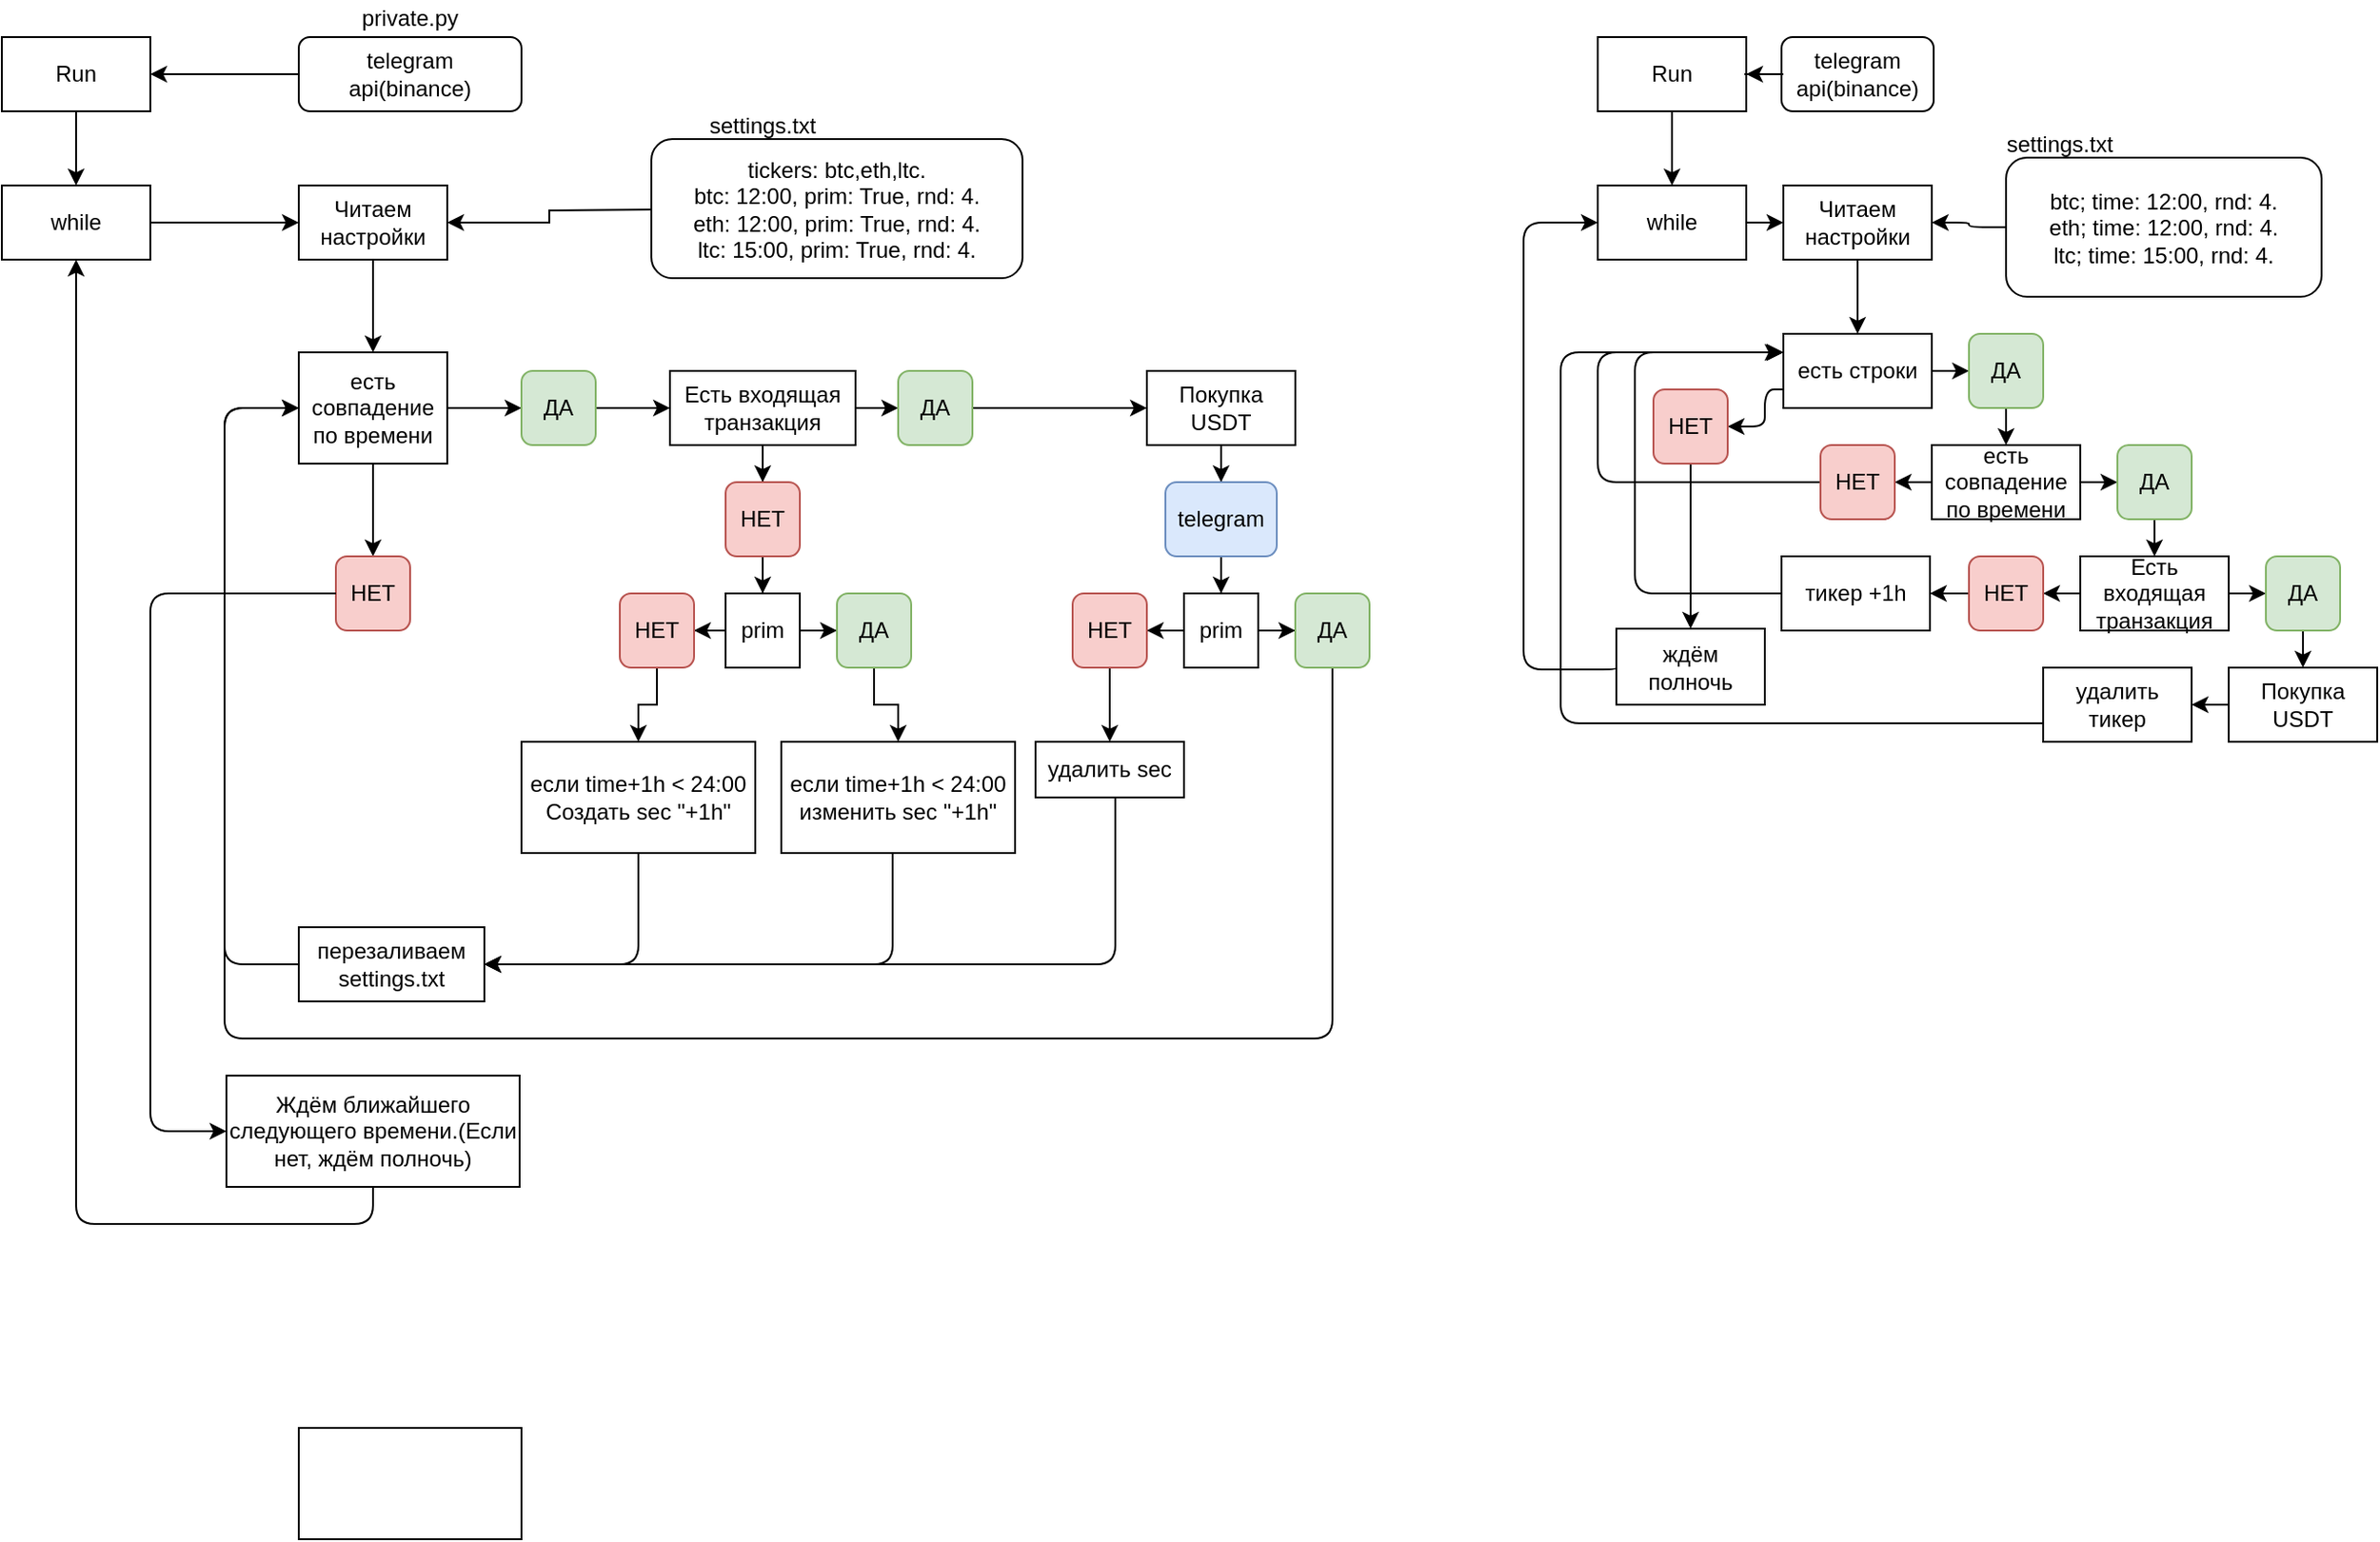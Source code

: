 <mxfile version="12.2.2" type="device" pages="1"><diagram id="qvnnj47Lhl9OOOQNGZSp" name="Page-1"><mxGraphModel dx="1408" dy="808" grid="1" gridSize="10" guides="1" tooltips="1" connect="1" arrows="1" fold="1" page="1" pageScale="1" pageWidth="827" pageHeight="1169" math="0" shadow="0"><root><mxCell id="0"/><mxCell id="1" parent="0"/><mxCell id="5cqpdecEakmWWzDcp41v-21" value="" style="edgeStyle=orthogonalEdgeStyle;rounded=0;orthogonalLoop=1;jettySize=auto;html=1;" parent="1" source="5cqpdecEakmWWzDcp41v-2" target="5cqpdecEakmWWzDcp41v-15" edge="1"><mxGeometry relative="1" as="geometry"/></mxCell><mxCell id="5cqpdecEakmWWzDcp41v-2" value="Run" style="rounded=0;whiteSpace=wrap;html=1;" parent="1" vertex="1"><mxGeometry x="40" y="40" width="80" height="40" as="geometry"/></mxCell><mxCell id="5cqpdecEakmWWzDcp41v-5" value="" style="group" parent="1" vertex="1" connectable="0"><mxGeometry x="200" y="20" width="120" height="60" as="geometry"/></mxCell><mxCell id="5cqpdecEakmWWzDcp41v-3" value="telegram&lt;br&gt;api(binance)" style="rounded=1;whiteSpace=wrap;html=1;" parent="5cqpdecEakmWWzDcp41v-5" vertex="1"><mxGeometry y="20" width="120" height="40" as="geometry"/></mxCell><mxCell id="5cqpdecEakmWWzDcp41v-4" value="private.py" style="text;html=1;strokeColor=none;fillColor=none;align=center;verticalAlign=middle;whiteSpace=wrap;rounded=0;" parent="5cqpdecEakmWWzDcp41v-5" vertex="1"><mxGeometry width="120" height="20" as="geometry"/></mxCell><mxCell id="5cqpdecEakmWWzDcp41v-33" value="" style="edgeStyle=orthogonalEdgeStyle;rounded=0;orthogonalLoop=1;jettySize=auto;html=1;" parent="1" source="5cqpdecEakmWWzDcp41v-18" target="5cqpdecEakmWWzDcp41v-32" edge="1"><mxGeometry relative="1" as="geometry"/></mxCell><mxCell id="5cqpdecEakmWWzDcp41v-18" value="Читаем настройки" style="rounded=0;whiteSpace=wrap;html=1;" parent="1" vertex="1"><mxGeometry x="200" y="120" width="80" height="40" as="geometry"/></mxCell><mxCell id="5cqpdecEakmWWzDcp41v-27" value="" style="edgeStyle=orthogonalEdgeStyle;rounded=0;orthogonalLoop=1;jettySize=auto;html=1;" parent="1" source="5cqpdecEakmWWzDcp41v-15" target="5cqpdecEakmWWzDcp41v-18" edge="1"><mxGeometry relative="1" as="geometry"/></mxCell><mxCell id="5cqpdecEakmWWzDcp41v-15" value="while" style="rounded=0;whiteSpace=wrap;html=1;" parent="1" vertex="1"><mxGeometry x="40" y="120" width="80" height="40" as="geometry"/></mxCell><mxCell id="5cqpdecEakmWWzDcp41v-28" value="" style="edgeStyle=orthogonalEdgeStyle;rounded=0;orthogonalLoop=1;jettySize=auto;html=1;" parent="1" target="5cqpdecEakmWWzDcp41v-18" edge="1"><mxGeometry relative="1" as="geometry"><mxPoint x="390" y="133" as="sourcePoint"/></mxGeometry></mxCell><mxCell id="5cqpdecEakmWWzDcp41v-31" value="" style="edgeStyle=orthogonalEdgeStyle;rounded=0;orthogonalLoop=1;jettySize=auto;html=1;" parent="1" source="5cqpdecEakmWWzDcp41v-3" target="5cqpdecEakmWWzDcp41v-2" edge="1"><mxGeometry relative="1" as="geometry"/></mxCell><mxCell id="5cqpdecEakmWWzDcp41v-81" value="" style="edgeStyle=orthogonalEdgeStyle;rounded=0;orthogonalLoop=1;jettySize=auto;html=1;" parent="1" source="5cqpdecEakmWWzDcp41v-32" target="5cqpdecEakmWWzDcp41v-80" edge="1"><mxGeometry relative="1" as="geometry"/></mxCell><mxCell id="5cqpdecEakmWWzDcp41v-84" value="" style="edgeStyle=orthogonalEdgeStyle;rounded=0;orthogonalLoop=1;jettySize=auto;html=1;" parent="1" source="5cqpdecEakmWWzDcp41v-32" target="5cqpdecEakmWWzDcp41v-83" edge="1"><mxGeometry relative="1" as="geometry"/></mxCell><mxCell id="5cqpdecEakmWWzDcp41v-32" value="есть совпадение по времени" style="rounded=0;whiteSpace=wrap;html=1;" parent="1" vertex="1"><mxGeometry x="200" y="210" width="80" height="60" as="geometry"/></mxCell><mxCell id="5cqpdecEakmWWzDcp41v-40" value="" style="edgeStyle=orthogonalEdgeStyle;rounded=0;orthogonalLoop=1;jettySize=auto;html=1;" parent="1" source="5cqpdecEakmWWzDcp41v-34" target="5cqpdecEakmWWzDcp41v-38" edge="1"><mxGeometry relative="1" as="geometry"/></mxCell><mxCell id="5cqpdecEakmWWzDcp41v-41" value="" style="edgeStyle=orthogonalEdgeStyle;rounded=0;orthogonalLoop=1;jettySize=auto;html=1;" parent="1" source="5cqpdecEakmWWzDcp41v-34" target="5cqpdecEakmWWzDcp41v-37" edge="1"><mxGeometry relative="1" as="geometry"/></mxCell><mxCell id="5cqpdecEakmWWzDcp41v-34" value="Есть входящая транзакция" style="rounded=0;whiteSpace=wrap;html=1;" parent="1" vertex="1"><mxGeometry x="400" y="220" width="100" height="40" as="geometry"/></mxCell><mxCell id="5cqpdecEakmWWzDcp41v-57" value="" style="edgeStyle=orthogonalEdgeStyle;rounded=0;orthogonalLoop=1;jettySize=auto;html=1;entryX=0;entryY=0.5;entryDx=0;entryDy=0;" parent="1" source="5cqpdecEakmWWzDcp41v-37" target="5cqpdecEakmWWzDcp41v-58" edge="1"><mxGeometry relative="1" as="geometry"><mxPoint x="580" y="240" as="targetPoint"/></mxGeometry></mxCell><mxCell id="5cqpdecEakmWWzDcp41v-37" value="ДА" style="rounded=1;whiteSpace=wrap;html=1;fillColor=#d5e8d4;strokeColor=#82b366;" parent="1" vertex="1"><mxGeometry x="523" y="220" width="40" height="40" as="geometry"/></mxCell><mxCell id="5cqpdecEakmWWzDcp41v-44" value="" style="edgeStyle=orthogonalEdgeStyle;rounded=0;orthogonalLoop=1;jettySize=auto;html=1;" parent="1" source="5cqpdecEakmWWzDcp41v-38" target="5cqpdecEakmWWzDcp41v-42" edge="1"><mxGeometry relative="1" as="geometry"/></mxCell><mxCell id="5cqpdecEakmWWzDcp41v-38" value="НЕТ" style="rounded=1;whiteSpace=wrap;html=1;fillColor=#f8cecc;strokeColor=#b85450;" parent="1" vertex="1"><mxGeometry x="430" y="280" width="40" height="40" as="geometry"/></mxCell><mxCell id="5cqpdecEakmWWzDcp41v-47" value="" style="edgeStyle=orthogonalEdgeStyle;rounded=0;orthogonalLoop=1;jettySize=auto;html=1;" parent="1" source="5cqpdecEakmWWzDcp41v-42" target="5cqpdecEakmWWzDcp41v-46" edge="1"><mxGeometry relative="1" as="geometry"/></mxCell><mxCell id="5cqpdecEakmWWzDcp41v-48" value="" style="edgeStyle=orthogonalEdgeStyle;rounded=0;orthogonalLoop=1;jettySize=auto;html=1;" parent="1" source="5cqpdecEakmWWzDcp41v-42" target="5cqpdecEakmWWzDcp41v-45" edge="1"><mxGeometry relative="1" as="geometry"/></mxCell><mxCell id="5cqpdecEakmWWzDcp41v-42" value="prim" style="rounded=0;whiteSpace=wrap;html=1;" parent="1" vertex="1"><mxGeometry x="430" y="340" width="40" height="40" as="geometry"/></mxCell><mxCell id="5cqpdecEakmWWzDcp41v-52" value="" style="edgeStyle=orthogonalEdgeStyle;rounded=0;orthogonalLoop=1;jettySize=auto;html=1;entryX=0.5;entryY=0;entryDx=0;entryDy=0;" parent="1" source="5cqpdecEakmWWzDcp41v-45" target="5cqpdecEakmWWzDcp41v-51" edge="1"><mxGeometry relative="1" as="geometry"/></mxCell><mxCell id="5cqpdecEakmWWzDcp41v-45" value="ДА" style="rounded=1;whiteSpace=wrap;html=1;fillColor=#d5e8d4;strokeColor=#82b366;" parent="1" vertex="1"><mxGeometry x="490" y="340" width="40" height="40" as="geometry"/></mxCell><mxCell id="5cqpdecEakmWWzDcp41v-50" value="" style="edgeStyle=orthogonalEdgeStyle;rounded=0;orthogonalLoop=1;jettySize=auto;html=1;entryX=0.5;entryY=0;entryDx=0;entryDy=0;" parent="1" source="5cqpdecEakmWWzDcp41v-46" target="5cqpdecEakmWWzDcp41v-49" edge="1"><mxGeometry relative="1" as="geometry"/></mxCell><mxCell id="5cqpdecEakmWWzDcp41v-46" value="НЕТ" style="rounded=1;whiteSpace=wrap;html=1;fillColor=#f8cecc;strokeColor=#b85450;" parent="1" vertex="1"><mxGeometry x="373" y="340" width="40" height="40" as="geometry"/></mxCell><mxCell id="5cqpdecEakmWWzDcp41v-75" value="" style="edgeStyle=orthogonalEdgeStyle;rounded=1;orthogonalLoop=1;jettySize=auto;html=1;entryX=1;entryY=0.5;entryDx=0;entryDy=0;exitX=0.5;exitY=1;exitDx=0;exitDy=0;" parent="1" source="5cqpdecEakmWWzDcp41v-49" target="5cqpdecEakmWWzDcp41v-72" edge="1"><mxGeometry relative="1" as="geometry"><mxPoint x="383" y="560" as="targetPoint"/></mxGeometry></mxCell><mxCell id="5cqpdecEakmWWzDcp41v-49" value="если time+1h &amp;lt; 24:00&lt;br&gt;Создать sec &quot;+1h&quot;&lt;br&gt;" style="rounded=0;whiteSpace=wrap;html=1;" parent="1" vertex="1"><mxGeometry x="320" y="420" width="126" height="60" as="geometry"/></mxCell><mxCell id="5cqpdecEakmWWzDcp41v-76" value="" style="edgeStyle=orthogonalEdgeStyle;rounded=1;orthogonalLoop=1;jettySize=auto;html=1;entryX=1;entryY=0.5;entryDx=0;entryDy=0;" parent="1" source="5cqpdecEakmWWzDcp41v-51" target="5cqpdecEakmWWzDcp41v-72" edge="1"><mxGeometry relative="1" as="geometry"><mxPoint x="523" y="560" as="targetPoint"/><Array as="points"><mxPoint x="520" y="540"/></Array></mxGeometry></mxCell><mxCell id="5cqpdecEakmWWzDcp41v-51" value="если time+1h &amp;lt; 24:00&lt;br&gt;изменить sec &quot;+1h&quot;" style="rounded=0;whiteSpace=wrap;html=1;" parent="1" vertex="1"><mxGeometry x="460" y="420" width="126" height="60" as="geometry"/></mxCell><mxCell id="5cqpdecEakmWWzDcp41v-61" value="" style="edgeStyle=orthogonalEdgeStyle;rounded=0;orthogonalLoop=1;jettySize=auto;html=1;" parent="1" source="5cqpdecEakmWWzDcp41v-58" target="5cqpdecEakmWWzDcp41v-60" edge="1"><mxGeometry relative="1" as="geometry"/></mxCell><mxCell id="5cqpdecEakmWWzDcp41v-58" value="Покупка USDT" style="rounded=0;whiteSpace=wrap;html=1;" parent="1" vertex="1"><mxGeometry x="657" y="220" width="80" height="40" as="geometry"/></mxCell><mxCell id="5cqpdecEakmWWzDcp41v-63" value="" style="edgeStyle=orthogonalEdgeStyle;rounded=0;orthogonalLoop=1;jettySize=auto;html=1;" parent="1" source="5cqpdecEakmWWzDcp41v-60" target="5cqpdecEakmWWzDcp41v-62" edge="1"><mxGeometry relative="1" as="geometry"/></mxCell><mxCell id="5cqpdecEakmWWzDcp41v-60" value="telegram" style="rounded=1;whiteSpace=wrap;html=1;fillColor=#dae8fc;strokeColor=#6c8ebf;" parent="1" vertex="1"><mxGeometry x="667" y="280" width="60" height="40" as="geometry"/></mxCell><mxCell id="5cqpdecEakmWWzDcp41v-65" value="" style="edgeStyle=orthogonalEdgeStyle;rounded=0;orthogonalLoop=1;jettySize=auto;html=1;" parent="1" source="5cqpdecEakmWWzDcp41v-62" target="5cqpdecEakmWWzDcp41v-64" edge="1"><mxGeometry relative="1" as="geometry"/></mxCell><mxCell id="5cqpdecEakmWWzDcp41v-69" value="" style="edgeStyle=orthogonalEdgeStyle;rounded=0;orthogonalLoop=1;jettySize=auto;html=1;" parent="1" source="5cqpdecEakmWWzDcp41v-62" target="5cqpdecEakmWWzDcp41v-66" edge="1"><mxGeometry relative="1" as="geometry"/></mxCell><mxCell id="5cqpdecEakmWWzDcp41v-62" value="prim" style="rounded=0;whiteSpace=wrap;html=1;" parent="1" vertex="1"><mxGeometry x="677" y="340" width="40" height="40" as="geometry"/></mxCell><mxCell id="5cqpdecEakmWWzDcp41v-78" value="" style="edgeStyle=orthogonalEdgeStyle;rounded=1;orthogonalLoop=1;jettySize=auto;html=1;" parent="1" source="5cqpdecEakmWWzDcp41v-64" edge="1"><mxGeometry relative="1" as="geometry"><mxPoint x="200" y="240" as="targetPoint"/><Array as="points"><mxPoint x="757" y="580"/><mxPoint x="160" y="580"/><mxPoint x="160" y="240"/></Array></mxGeometry></mxCell><mxCell id="5cqpdecEakmWWzDcp41v-64" value="ДА" style="rounded=1;whiteSpace=wrap;html=1;fillColor=#d5e8d4;strokeColor=#82b366;" parent="1" vertex="1"><mxGeometry x="737" y="340" width="40" height="40" as="geometry"/></mxCell><mxCell id="5cqpdecEakmWWzDcp41v-71" value="" style="edgeStyle=orthogonalEdgeStyle;rounded=0;orthogonalLoop=1;jettySize=auto;html=1;" parent="1" source="5cqpdecEakmWWzDcp41v-66" target="5cqpdecEakmWWzDcp41v-70" edge="1"><mxGeometry relative="1" as="geometry"/></mxCell><mxCell id="5cqpdecEakmWWzDcp41v-66" value="НЕТ" style="rounded=1;whiteSpace=wrap;html=1;fillColor=#f8cecc;strokeColor=#b85450;" parent="1" vertex="1"><mxGeometry x="617" y="340" width="40" height="40" as="geometry"/></mxCell><mxCell id="5cqpdecEakmWWzDcp41v-77" value="" style="edgeStyle=orthogonalEdgeStyle;rounded=1;orthogonalLoop=1;jettySize=auto;html=1;entryX=1;entryY=0.5;entryDx=0;entryDy=0;" parent="1" source="5cqpdecEakmWWzDcp41v-70" target="5cqpdecEakmWWzDcp41v-72" edge="1"><mxGeometry relative="1" as="geometry"><mxPoint x="640" y="540" as="targetPoint"/><Array as="points"><mxPoint x="640" y="540"/></Array></mxGeometry></mxCell><mxCell id="5cqpdecEakmWWzDcp41v-70" value="удалить sec" style="rounded=0;whiteSpace=wrap;html=1;" parent="1" vertex="1"><mxGeometry x="597" y="420" width="80" height="30" as="geometry"/></mxCell><mxCell id="5cqpdecEakmWWzDcp41v-72" value="перезаливаем settings.txt" style="rounded=0;whiteSpace=wrap;html=1;" parent="1" vertex="1"><mxGeometry x="200" y="520" width="100" height="40" as="geometry"/></mxCell><mxCell id="5cqpdecEakmWWzDcp41v-73" value="" style="endArrow=classic;html=1;entryX=0;entryY=0.5;entryDx=0;entryDy=0;exitX=0;exitY=0.5;exitDx=0;exitDy=0;" parent="1" source="5cqpdecEakmWWzDcp41v-72" target="5cqpdecEakmWWzDcp41v-32" edge="1"><mxGeometry width="50" height="50" relative="1" as="geometry"><mxPoint x="40" y="630" as="sourcePoint"/><mxPoint x="90" y="580" as="targetPoint"/><Array as="points"><mxPoint x="160" y="540"/><mxPoint x="160" y="400"/><mxPoint x="160" y="240"/></Array></mxGeometry></mxCell><mxCell id="5cqpdecEakmWWzDcp41v-88" value="" style="edgeStyle=orthogonalEdgeStyle;rounded=1;orthogonalLoop=1;jettySize=auto;html=1;entryX=0.5;entryY=1;entryDx=0;entryDy=0;" parent="1" source="5cqpdecEakmWWzDcp41v-79" target="5cqpdecEakmWWzDcp41v-15" edge="1"><mxGeometry relative="1" as="geometry"><mxPoint x="240" y="740" as="targetPoint"/><Array as="points"><mxPoint x="240" y="680"/><mxPoint x="80" y="680"/></Array></mxGeometry></mxCell><mxCell id="5cqpdecEakmWWzDcp41v-79" value="&lt;span style=&quot;white-space: normal&quot;&gt;Ждём ближайшего следующего времени.(Если нет, ждём полночь)&lt;/span&gt;" style="rounded=0;whiteSpace=wrap;html=1;" parent="1" vertex="1"><mxGeometry x="161" y="600" width="158" height="60" as="geometry"/></mxCell><mxCell id="5cqpdecEakmWWzDcp41v-82" value="" style="edgeStyle=orthogonalEdgeStyle;rounded=0;orthogonalLoop=1;jettySize=auto;html=1;" parent="1" source="5cqpdecEakmWWzDcp41v-80" target="5cqpdecEakmWWzDcp41v-34" edge="1"><mxGeometry relative="1" as="geometry"/></mxCell><mxCell id="5cqpdecEakmWWzDcp41v-80" value="ДА" style="rounded=1;whiteSpace=wrap;html=1;fillColor=#d5e8d4;strokeColor=#82b366;" parent="1" vertex="1"><mxGeometry x="320" y="220" width="40" height="40" as="geometry"/></mxCell><mxCell id="5cqpdecEakmWWzDcp41v-83" value="НЕТ" style="rounded=1;whiteSpace=wrap;html=1;fillColor=#f8cecc;strokeColor=#b85450;" parent="1" vertex="1"><mxGeometry x="220" y="320" width="40" height="40" as="geometry"/></mxCell><mxCell id="5cqpdecEakmWWzDcp41v-85" value="" style="endArrow=classic;html=1;exitX=0;exitY=0.5;exitDx=0;exitDy=0;entryX=0;entryY=0.5;entryDx=0;entryDy=0;" parent="1" source="5cqpdecEakmWWzDcp41v-83" target="5cqpdecEakmWWzDcp41v-79" edge="1"><mxGeometry width="50" height="50" relative="1" as="geometry"><mxPoint x="40" y="730" as="sourcePoint"/><mxPoint x="90" y="680" as="targetPoint"/><Array as="points"><mxPoint x="120" y="340"/><mxPoint x="120" y="630"/></Array></mxGeometry></mxCell><mxCell id="kzVJt20CA2r-Y3pynA0n-5" value="" style="edgeStyle=orthogonalEdgeStyle;rounded=1;orthogonalLoop=1;jettySize=auto;html=1;" edge="1" parent="1" source="kzVJt20CA2r-Y3pynA0n-1" target="kzVJt20CA2r-Y3pynA0n-4"><mxGeometry relative="1" as="geometry"/></mxCell><mxCell id="kzVJt20CA2r-Y3pynA0n-1" value="Run" style="rounded=0;whiteSpace=wrap;html=1;" vertex="1" parent="1"><mxGeometry x="900" y="40" width="80" height="40" as="geometry"/></mxCell><mxCell id="kzVJt20CA2r-Y3pynA0n-2" value="telegram&lt;br&gt;api(binance)" style="rounded=1;whiteSpace=wrap;html=1;" vertex="1" parent="1"><mxGeometry x="999" y="40" width="82" height="40" as="geometry"/></mxCell><mxCell id="kzVJt20CA2r-Y3pynA0n-3" value="" style="edgeStyle=orthogonalEdgeStyle;rounded=0;orthogonalLoop=1;jettySize=auto;html=1;" edge="1" parent="1" source="kzVJt20CA2r-Y3pynA0n-2" target="kzVJt20CA2r-Y3pynA0n-1"><mxGeometry relative="1" as="geometry"/></mxCell><mxCell id="kzVJt20CA2r-Y3pynA0n-7" value="" style="edgeStyle=orthogonalEdgeStyle;rounded=1;orthogonalLoop=1;jettySize=auto;html=1;" edge="1" parent="1" source="kzVJt20CA2r-Y3pynA0n-4" target="kzVJt20CA2r-Y3pynA0n-6"><mxGeometry relative="1" as="geometry"/></mxCell><mxCell id="kzVJt20CA2r-Y3pynA0n-4" value="while" style="rounded=0;whiteSpace=wrap;html=1;" vertex="1" parent="1"><mxGeometry x="900" y="120" width="80" height="40" as="geometry"/></mxCell><mxCell id="kzVJt20CA2r-Y3pynA0n-19" value="" style="edgeStyle=orthogonalEdgeStyle;rounded=1;orthogonalLoop=1;jettySize=auto;html=1;" edge="1" parent="1" source="kzVJt20CA2r-Y3pynA0n-6" target="kzVJt20CA2r-Y3pynA0n-18"><mxGeometry relative="1" as="geometry"/></mxCell><mxCell id="kzVJt20CA2r-Y3pynA0n-6" value="Читаем настройки" style="rounded=0;whiteSpace=wrap;html=1;" vertex="1" parent="1"><mxGeometry x="1000" y="120" width="80" height="40" as="geometry"/></mxCell><mxCell id="kzVJt20CA2r-Y3pynA0n-11" value="" style="edgeStyle=orthogonalEdgeStyle;rounded=1;orthogonalLoop=1;jettySize=auto;html=1;exitX=0;exitY=0.5;exitDx=0;exitDy=0;" edge="1" parent="1" source="kzVJt20CA2r-Y3pynA0n-13" target="kzVJt20CA2r-Y3pynA0n-6"><mxGeometry relative="1" as="geometry"><mxPoint x="1120" y="143" as="sourcePoint"/></mxGeometry></mxCell><mxCell id="kzVJt20CA2r-Y3pynA0n-12" value="" style="group" vertex="1" connectable="0" parent="1"><mxGeometry x="1120" y="90" width="170" height="90" as="geometry"/></mxCell><mxCell id="kzVJt20CA2r-Y3pynA0n-13" value="btc; time: 12:00, rnd: 4.&lt;br&gt;eth; time: 12:00, rnd: 4.&lt;br&gt;ltc; time: 15:00, rnd: 4." style="rounded=1;whiteSpace=wrap;html=1;" vertex="1" parent="kzVJt20CA2r-Y3pynA0n-12"><mxGeometry y="15" width="170" height="75" as="geometry"/></mxCell><mxCell id="kzVJt20CA2r-Y3pynA0n-14" value="settings.txt" style="text;html=1;strokeColor=none;fillColor=none;align=center;verticalAlign=middle;whiteSpace=wrap;rounded=0;" vertex="1" parent="kzVJt20CA2r-Y3pynA0n-12"><mxGeometry width="57.826" height="15.3" as="geometry"/></mxCell><mxCell id="kzVJt20CA2r-Y3pynA0n-15" value="" style="group" vertex="1" connectable="0" parent="1"><mxGeometry x="390" y="80" width="200" height="90" as="geometry"/></mxCell><mxCell id="kzVJt20CA2r-Y3pynA0n-16" value="tickers: btc,eth,ltc.&lt;br&gt;btc: 12:00, prim: True, rnd: 4.&lt;br&gt;eth: 12:00, prim: True, rnd: 4.&lt;br&gt;ltc: 15:00, prim: True, rnd: 4." style="rounded=1;whiteSpace=wrap;html=1;" vertex="1" parent="kzVJt20CA2r-Y3pynA0n-15"><mxGeometry y="15" width="200" height="75" as="geometry"/></mxCell><mxCell id="kzVJt20CA2r-Y3pynA0n-17" value="settings.txt" style="text;html=1;strokeColor=none;fillColor=none;align=center;verticalAlign=middle;whiteSpace=wrap;rounded=0;" vertex="1" parent="kzVJt20CA2r-Y3pynA0n-15"><mxGeometry width="120" height="15.3" as="geometry"/></mxCell><mxCell id="kzVJt20CA2r-Y3pynA0n-21" value="" style="edgeStyle=orthogonalEdgeStyle;rounded=1;orthogonalLoop=1;jettySize=auto;html=1;" edge="1" parent="1" source="kzVJt20CA2r-Y3pynA0n-18" target="kzVJt20CA2r-Y3pynA0n-20"><mxGeometry relative="1" as="geometry"/></mxCell><mxCell id="kzVJt20CA2r-Y3pynA0n-23" value="" style="edgeStyle=orthogonalEdgeStyle;rounded=1;orthogonalLoop=1;jettySize=auto;html=1;exitX=0;exitY=0.75;exitDx=0;exitDy=0;" edge="1" parent="1" source="kzVJt20CA2r-Y3pynA0n-18" target="kzVJt20CA2r-Y3pynA0n-22"><mxGeometry relative="1" as="geometry"><Array as="points"><mxPoint x="990" y="230"/><mxPoint x="990" y="250"/></Array></mxGeometry></mxCell><mxCell id="kzVJt20CA2r-Y3pynA0n-18" value="есть строки" style="rounded=0;whiteSpace=wrap;html=1;" vertex="1" parent="1"><mxGeometry x="1000" y="200" width="80" height="40" as="geometry"/></mxCell><mxCell id="kzVJt20CA2r-Y3pynA0n-29" value="" style="edgeStyle=orthogonalEdgeStyle;rounded=1;orthogonalLoop=1;jettySize=auto;html=1;" edge="1" parent="1" source="kzVJt20CA2r-Y3pynA0n-20" target="kzVJt20CA2r-Y3pynA0n-28"><mxGeometry relative="1" as="geometry"/></mxCell><mxCell id="kzVJt20CA2r-Y3pynA0n-20" value="ДА" style="rounded=1;whiteSpace=wrap;html=1;fillColor=#d5e8d4;strokeColor=#82b366;" vertex="1" parent="1"><mxGeometry x="1100" y="200" width="40" height="40" as="geometry"/></mxCell><mxCell id="kzVJt20CA2r-Y3pynA0n-25" value="" style="edgeStyle=orthogonalEdgeStyle;rounded=1;orthogonalLoop=1;jettySize=auto;html=1;entryX=0.5;entryY=0;entryDx=0;entryDy=0;" edge="1" parent="1" source="kzVJt20CA2r-Y3pynA0n-22" target="kzVJt20CA2r-Y3pynA0n-24"><mxGeometry relative="1" as="geometry"><mxPoint x="940" y="320" as="targetPoint"/></mxGeometry></mxCell><mxCell id="kzVJt20CA2r-Y3pynA0n-22" value="НЕТ" style="rounded=1;whiteSpace=wrap;html=1;fillColor=#f8cecc;strokeColor=#b85450;" vertex="1" parent="1"><mxGeometry x="930" y="230" width="40" height="40" as="geometry"/></mxCell><mxCell id="kzVJt20CA2r-Y3pynA0n-27" value="" style="edgeStyle=orthogonalEdgeStyle;rounded=1;orthogonalLoop=1;jettySize=auto;html=1;entryX=0;entryY=0.5;entryDx=0;entryDy=0;exitX=0;exitY=0.5;exitDx=0;exitDy=0;" edge="1" parent="1" source="kzVJt20CA2r-Y3pynA0n-24" target="kzVJt20CA2r-Y3pynA0n-4"><mxGeometry relative="1" as="geometry"><mxPoint x="840" y="420.5" as="targetPoint"/><Array as="points"><mxPoint x="860" y="381"/><mxPoint x="860" y="140"/></Array></mxGeometry></mxCell><mxCell id="kzVJt20CA2r-Y3pynA0n-24" value="ждём полночь" style="rounded=0;whiteSpace=wrap;html=1;" vertex="1" parent="1"><mxGeometry x="910" y="359" width="80" height="41" as="geometry"/></mxCell><mxCell id="kzVJt20CA2r-Y3pynA0n-31" value="" style="edgeStyle=orthogonalEdgeStyle;rounded=1;orthogonalLoop=1;jettySize=auto;html=1;" edge="1" parent="1" source="kzVJt20CA2r-Y3pynA0n-28" target="kzVJt20CA2r-Y3pynA0n-30"><mxGeometry relative="1" as="geometry"/></mxCell><mxCell id="kzVJt20CA2r-Y3pynA0n-33" value="" style="edgeStyle=orthogonalEdgeStyle;rounded=1;orthogonalLoop=1;jettySize=auto;html=1;" edge="1" parent="1" source="kzVJt20CA2r-Y3pynA0n-28" target="kzVJt20CA2r-Y3pynA0n-32"><mxGeometry relative="1" as="geometry"/></mxCell><mxCell id="kzVJt20CA2r-Y3pynA0n-28" value="есть совпадение по времени" style="rounded=0;whiteSpace=wrap;html=1;" vertex="1" parent="1"><mxGeometry x="1080" y="260" width="80" height="40" as="geometry"/></mxCell><mxCell id="kzVJt20CA2r-Y3pynA0n-35" value="" style="edgeStyle=orthogonalEdgeStyle;rounded=1;orthogonalLoop=1;jettySize=auto;html=1;" edge="1" parent="1" source="kzVJt20CA2r-Y3pynA0n-30" target="kzVJt20CA2r-Y3pynA0n-34"><mxGeometry relative="1" as="geometry"/></mxCell><mxCell id="kzVJt20CA2r-Y3pynA0n-30" value="ДА" style="rounded=1;whiteSpace=wrap;html=1;fillColor=#d5e8d4;strokeColor=#82b366;" vertex="1" parent="1"><mxGeometry x="1180" y="260" width="40" height="40" as="geometry"/></mxCell><mxCell id="kzVJt20CA2r-Y3pynA0n-52" value="" style="edgeStyle=orthogonalEdgeStyle;rounded=1;orthogonalLoop=1;jettySize=auto;html=1;" edge="1" parent="1" source="kzVJt20CA2r-Y3pynA0n-32"><mxGeometry relative="1" as="geometry"><mxPoint x="1000" y="210" as="targetPoint"/><Array as="points"><mxPoint x="900" y="280"/><mxPoint x="900" y="210"/></Array></mxGeometry></mxCell><mxCell id="kzVJt20CA2r-Y3pynA0n-32" value="НЕТ" style="rounded=1;whiteSpace=wrap;html=1;fillColor=#f8cecc;strokeColor=#b85450;" vertex="1" parent="1"><mxGeometry x="1020" y="260" width="40" height="40" as="geometry"/></mxCell><mxCell id="kzVJt20CA2r-Y3pynA0n-37" value="" style="edgeStyle=orthogonalEdgeStyle;rounded=1;orthogonalLoop=1;jettySize=auto;html=1;" edge="1" parent="1" source="kzVJt20CA2r-Y3pynA0n-34" target="kzVJt20CA2r-Y3pynA0n-36"><mxGeometry relative="1" as="geometry"/></mxCell><mxCell id="kzVJt20CA2r-Y3pynA0n-39" value="" style="edgeStyle=orthogonalEdgeStyle;rounded=1;orthogonalLoop=1;jettySize=auto;html=1;" edge="1" parent="1" source="kzVJt20CA2r-Y3pynA0n-34" target="kzVJt20CA2r-Y3pynA0n-38"><mxGeometry relative="1" as="geometry"/></mxCell><mxCell id="kzVJt20CA2r-Y3pynA0n-34" value="Есть входящая транзакция" style="rounded=0;whiteSpace=wrap;html=1;" vertex="1" parent="1"><mxGeometry x="1160" y="320" width="80" height="40" as="geometry"/></mxCell><mxCell id="kzVJt20CA2r-Y3pynA0n-41" value="" style="edgeStyle=orthogonalEdgeStyle;rounded=1;orthogonalLoop=1;jettySize=auto;html=1;" edge="1" parent="1" source="kzVJt20CA2r-Y3pynA0n-36" target="kzVJt20CA2r-Y3pynA0n-40"><mxGeometry relative="1" as="geometry"/></mxCell><mxCell id="kzVJt20CA2r-Y3pynA0n-36" value="ДА" style="rounded=1;whiteSpace=wrap;html=1;fillColor=#d5e8d4;strokeColor=#82b366;" vertex="1" parent="1"><mxGeometry x="1260" y="320" width="40" height="40" as="geometry"/></mxCell><mxCell id="kzVJt20CA2r-Y3pynA0n-49" value="" style="edgeStyle=orthogonalEdgeStyle;rounded=1;orthogonalLoop=1;jettySize=auto;html=1;" edge="1" parent="1" source="kzVJt20CA2r-Y3pynA0n-38" target="kzVJt20CA2r-Y3pynA0n-48"><mxGeometry relative="1" as="geometry"/></mxCell><mxCell id="kzVJt20CA2r-Y3pynA0n-38" value="НЕТ" style="rounded=1;whiteSpace=wrap;html=1;fillColor=#f8cecc;strokeColor=#b85450;" vertex="1" parent="1"><mxGeometry x="1100" y="320" width="40" height="40" as="geometry"/></mxCell><mxCell id="kzVJt20CA2r-Y3pynA0n-45" value="" style="edgeStyle=orthogonalEdgeStyle;rounded=1;orthogonalLoop=1;jettySize=auto;html=1;" edge="1" parent="1" source="kzVJt20CA2r-Y3pynA0n-40" target="kzVJt20CA2r-Y3pynA0n-44"><mxGeometry relative="1" as="geometry"/></mxCell><mxCell id="kzVJt20CA2r-Y3pynA0n-40" value="Покупка USDT" style="rounded=0;whiteSpace=wrap;html=1;" vertex="1" parent="1"><mxGeometry x="1240" y="380" width="80" height="40" as="geometry"/></mxCell><mxCell id="kzVJt20CA2r-Y3pynA0n-47" value="" style="edgeStyle=orthogonalEdgeStyle;rounded=1;orthogonalLoop=1;jettySize=auto;html=1;entryX=0;entryY=0.25;entryDx=0;entryDy=0;" edge="1" parent="1" source="kzVJt20CA2r-Y3pynA0n-44" target="kzVJt20CA2r-Y3pynA0n-18"><mxGeometry relative="1" as="geometry"><mxPoint x="1160" y="460" as="targetPoint"/><Array as="points"><mxPoint x="880" y="410"/><mxPoint x="880" y="210"/></Array></mxGeometry></mxCell><mxCell id="kzVJt20CA2r-Y3pynA0n-44" value="удалить тикер" style="rounded=0;whiteSpace=wrap;html=1;" vertex="1" parent="1"><mxGeometry x="1140" y="380" width="80" height="40" as="geometry"/></mxCell><mxCell id="kzVJt20CA2r-Y3pynA0n-43" value="" style="rounded=0;whiteSpace=wrap;html=1;" vertex="1" parent="1"><mxGeometry x="200" y="790" width="120" height="60" as="geometry"/></mxCell><mxCell id="kzVJt20CA2r-Y3pynA0n-53" value="" style="edgeStyle=orthogonalEdgeStyle;rounded=1;orthogonalLoop=1;jettySize=auto;html=1;" edge="1" parent="1" source="kzVJt20CA2r-Y3pynA0n-48"><mxGeometry relative="1" as="geometry"><mxPoint x="999" y="210" as="targetPoint"/><Array as="points"><mxPoint x="920" y="340"/><mxPoint x="920" y="210"/></Array></mxGeometry></mxCell><mxCell id="kzVJt20CA2r-Y3pynA0n-48" value="тикер +1h" style="rounded=0;whiteSpace=wrap;html=1;" vertex="1" parent="1"><mxGeometry x="999" y="320" width="80" height="40" as="geometry"/></mxCell></root></mxGraphModel></diagram></mxfile>